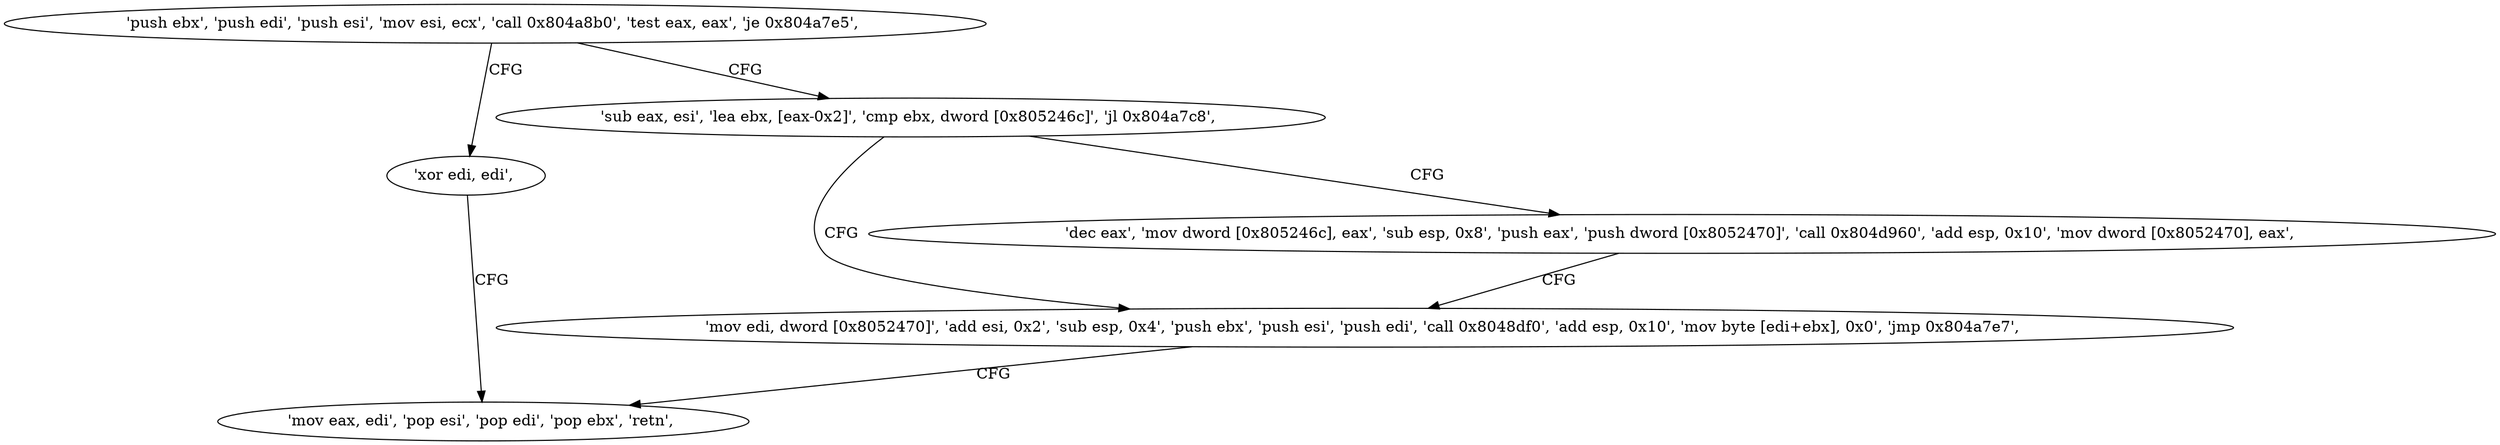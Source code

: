 digraph "func" {
"134522768" [label = "'push ebx', 'push edi', 'push esi', 'mov esi, ecx', 'call 0x804a8b0', 'test eax, eax', 'je 0x804a7e5', " ]
"134522853" [label = "'xor edi, edi', " ]
"134522782" [label = "'sub eax, esi', 'lea ebx, [eax-0x2]', 'cmp ebx, dword [0x805246c]', 'jl 0x804a7c8', " ]
"134522855" [label = "'mov eax, edi', 'pop esi', 'pop edi', 'pop ebx', 'retn', " ]
"134522824" [label = "'mov edi, dword [0x8052470]', 'add esi, 0x2', 'sub esp, 0x4', 'push ebx', 'push esi', 'push edi', 'call 0x8048df0', 'add esp, 0x10', 'mov byte [edi+ebx], 0x0', 'jmp 0x804a7e7', " ]
"134522795" [label = "'dec eax', 'mov dword [0x805246c], eax', 'sub esp, 0x8', 'push eax', 'push dword [0x8052470]', 'call 0x804d960', 'add esp, 0x10', 'mov dword [0x8052470], eax', " ]
"134522768" -> "134522853" [ label = "CFG" ]
"134522768" -> "134522782" [ label = "CFG" ]
"134522853" -> "134522855" [ label = "CFG" ]
"134522782" -> "134522824" [ label = "CFG" ]
"134522782" -> "134522795" [ label = "CFG" ]
"134522824" -> "134522855" [ label = "CFG" ]
"134522795" -> "134522824" [ label = "CFG" ]
}

